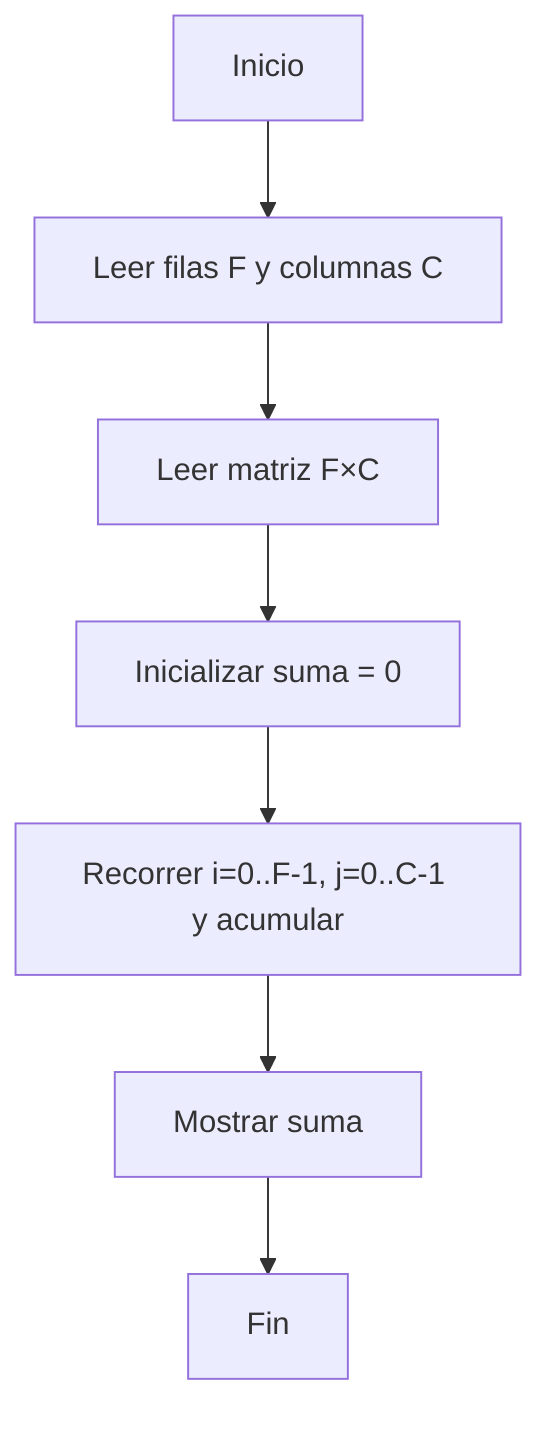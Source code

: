 flowchart TD
  A[Inicio] --> B[Leer filas F y columnas C]  
  B --> C[Leer matriz F×C]  
  C --> D[Inicializar suma = 0]  
  D --> E[Recorrer i=0..F-1, j=0..C-1 y acumular]  
  E --> F[Mostrar suma]  
  F --> G[Fin]
